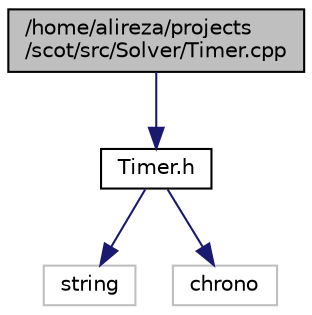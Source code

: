 digraph "/home/alireza/projects/scot/src/Solver/Timer.cpp"
{
 // LATEX_PDF_SIZE
  edge [fontname="Helvetica",fontsize="10",labelfontname="Helvetica",labelfontsize="10"];
  node [fontname="Helvetica",fontsize="10",shape=record];
  Node1 [label="/home/alireza/projects\l/scot/src/Solver/Timer.cpp",height=0.2,width=0.4,color="black", fillcolor="grey75", style="filled", fontcolor="black",tooltip=" "];
  Node1 -> Node2 [color="midnightblue",fontsize="10",style="solid"];
  Node2 [label="Timer.h",height=0.2,width=0.4,color="black", fillcolor="white", style="filled",URL="$Timer_8h.html",tooltip=" "];
  Node2 -> Node3 [color="midnightblue",fontsize="10",style="solid"];
  Node3 [label="string",height=0.2,width=0.4,color="grey75", fillcolor="white", style="filled",tooltip=" "];
  Node2 -> Node4 [color="midnightblue",fontsize="10",style="solid"];
  Node4 [label="chrono",height=0.2,width=0.4,color="grey75", fillcolor="white", style="filled",tooltip=" "];
}

